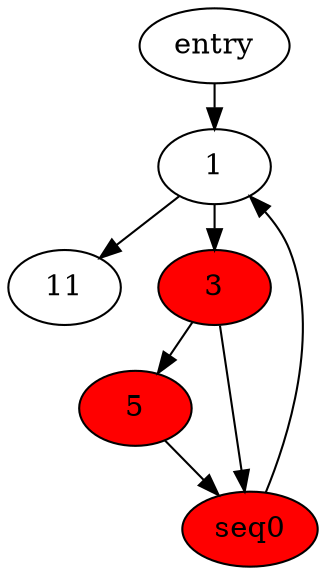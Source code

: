 digraph main {
	node [style="filled" fillcolor="white"]
	ranksep=0.3

	0->1
	1->11
	1->3
	3->5
	3->seq0
	5->seq0
	seq0->1
	0 [label="entry"]
	1
	11
	3 [fillcolor="red"]
	5 [fillcolor="red"]
	seq0 [fillcolor="red"]
}
